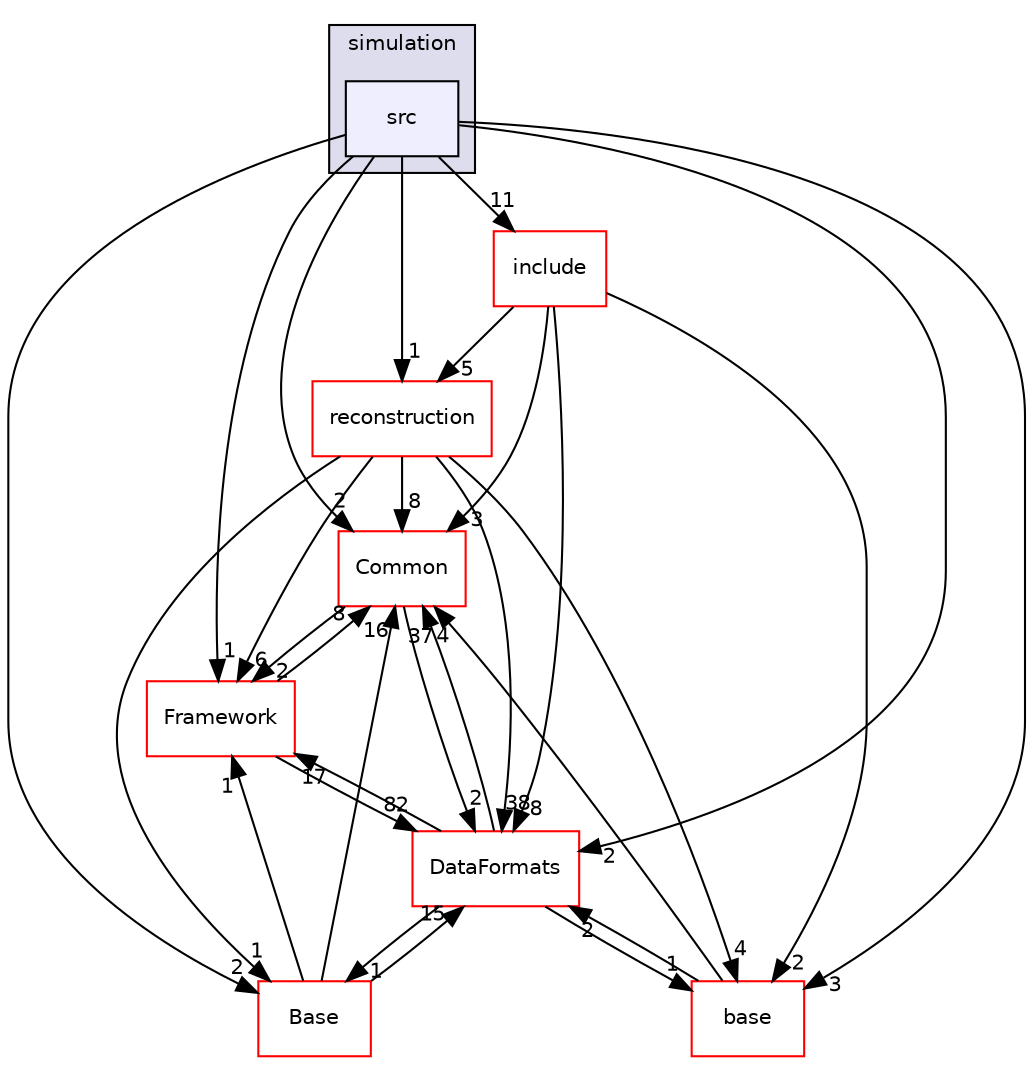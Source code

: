 digraph "/home/travis/build/AliceO2Group/AliceO2/Detectors/ITSMFT/common/simulation/src" {
  bgcolor=transparent;
  compound=true
  node [ fontsize="10", fontname="Helvetica"];
  edge [ labelfontsize="10", labelfontname="Helvetica"];
  subgraph clusterdir_948e043a2a9c0d8c3d26178da976c005 {
    graph [ bgcolor="#ddddee", pencolor="black", label="simulation" fontname="Helvetica", fontsize="10", URL="dir_948e043a2a9c0d8c3d26178da976c005.html"]
  dir_36f9785b6e7879c93ce113c7573e321a [shape=box, label="src", style="filled", fillcolor="#eeeeff", pencolor="black", URL="dir_36f9785b6e7879c93ce113c7573e321a.html"];
  }
  dir_2174d8cbbd82d5c404dd04814f845a3a [shape=box label="reconstruction" color="red" URL="dir_2174d8cbbd82d5c404dd04814f845a3a.html"];
  dir_4ab6b4cc6a7edbff49100e9123df213f [shape=box label="Common" color="red" URL="dir_4ab6b4cc6a7edbff49100e9123df213f.html"];
  dir_aece0de4a924a7db153b75165d0988be [shape=box label="include" color="red" URL="dir_aece0de4a924a7db153b75165d0988be.html"];
  dir_37c90836491b695b472bf98d1be8336b [shape=box label="Base" color="red" URL="dir_37c90836491b695b472bf98d1be8336b.html"];
  dir_7c9998090bca7c4aa89c05dd66fe73f5 [shape=box label="base" color="red" URL="dir_7c9998090bca7c4aa89c05dd66fe73f5.html"];
  dir_bcbb2cf9a3d3d83e5515c82071a07177 [shape=box label="Framework" color="red" URL="dir_bcbb2cf9a3d3d83e5515c82071a07177.html"];
  dir_2171f7ec022c5423887b07c69b2f5b48 [shape=box label="DataFormats" color="red" URL="dir_2171f7ec022c5423887b07c69b2f5b48.html"];
  dir_2174d8cbbd82d5c404dd04814f845a3a->dir_4ab6b4cc6a7edbff49100e9123df213f [headlabel="8", labeldistance=1.5 headhref="dir_000368_000031.html"];
  dir_2174d8cbbd82d5c404dd04814f845a3a->dir_37c90836491b695b472bf98d1be8336b [headlabel="1", labeldistance=1.5 headhref="dir_000368_000275.html"];
  dir_2174d8cbbd82d5c404dd04814f845a3a->dir_7c9998090bca7c4aa89c05dd66fe73f5 [headlabel="4", labeldistance=1.5 headhref="dir_000368_000508.html"];
  dir_2174d8cbbd82d5c404dd04814f845a3a->dir_bcbb2cf9a3d3d83e5515c82071a07177 [headlabel="6", labeldistance=1.5 headhref="dir_000368_000015.html"];
  dir_2174d8cbbd82d5c404dd04814f845a3a->dir_2171f7ec022c5423887b07c69b2f5b48 [headlabel="38", labeldistance=1.5 headhref="dir_000368_000080.html"];
  dir_36f9785b6e7879c93ce113c7573e321a->dir_2174d8cbbd82d5c404dd04814f845a3a [headlabel="1", labeldistance=1.5 headhref="dir_000070_000368.html"];
  dir_36f9785b6e7879c93ce113c7573e321a->dir_4ab6b4cc6a7edbff49100e9123df213f [headlabel="2", labeldistance=1.5 headhref="dir_000070_000031.html"];
  dir_36f9785b6e7879c93ce113c7573e321a->dir_aece0de4a924a7db153b75165d0988be [headlabel="11", labeldistance=1.5 headhref="dir_000070_000067.html"];
  dir_36f9785b6e7879c93ce113c7573e321a->dir_37c90836491b695b472bf98d1be8336b [headlabel="2", labeldistance=1.5 headhref="dir_000070_000275.html"];
  dir_36f9785b6e7879c93ce113c7573e321a->dir_7c9998090bca7c4aa89c05dd66fe73f5 [headlabel="3", labeldistance=1.5 headhref="dir_000070_000508.html"];
  dir_36f9785b6e7879c93ce113c7573e321a->dir_bcbb2cf9a3d3d83e5515c82071a07177 [headlabel="1", labeldistance=1.5 headhref="dir_000070_000015.html"];
  dir_36f9785b6e7879c93ce113c7573e321a->dir_2171f7ec022c5423887b07c69b2f5b48 [headlabel="2", labeldistance=1.5 headhref="dir_000070_000080.html"];
  dir_4ab6b4cc6a7edbff49100e9123df213f->dir_bcbb2cf9a3d3d83e5515c82071a07177 [headlabel="2", labeldistance=1.5 headhref="dir_000031_000015.html"];
  dir_4ab6b4cc6a7edbff49100e9123df213f->dir_2171f7ec022c5423887b07c69b2f5b48 [headlabel="2", labeldistance=1.5 headhref="dir_000031_000080.html"];
  dir_aece0de4a924a7db153b75165d0988be->dir_2174d8cbbd82d5c404dd04814f845a3a [headlabel="5", labeldistance=1.5 headhref="dir_000067_000368.html"];
  dir_aece0de4a924a7db153b75165d0988be->dir_4ab6b4cc6a7edbff49100e9123df213f [headlabel="3", labeldistance=1.5 headhref="dir_000067_000031.html"];
  dir_aece0de4a924a7db153b75165d0988be->dir_7c9998090bca7c4aa89c05dd66fe73f5 [headlabel="2", labeldistance=1.5 headhref="dir_000067_000508.html"];
  dir_aece0de4a924a7db153b75165d0988be->dir_2171f7ec022c5423887b07c69b2f5b48 [headlabel="8", labeldistance=1.5 headhref="dir_000067_000080.html"];
  dir_37c90836491b695b472bf98d1be8336b->dir_4ab6b4cc6a7edbff49100e9123df213f [headlabel="16", labeldistance=1.5 headhref="dir_000275_000031.html"];
  dir_37c90836491b695b472bf98d1be8336b->dir_bcbb2cf9a3d3d83e5515c82071a07177 [headlabel="1", labeldistance=1.5 headhref="dir_000275_000015.html"];
  dir_37c90836491b695b472bf98d1be8336b->dir_2171f7ec022c5423887b07c69b2f5b48 [headlabel="15", labeldistance=1.5 headhref="dir_000275_000080.html"];
  dir_7c9998090bca7c4aa89c05dd66fe73f5->dir_4ab6b4cc6a7edbff49100e9123df213f [headlabel="4", labeldistance=1.5 headhref="dir_000508_000031.html"];
  dir_7c9998090bca7c4aa89c05dd66fe73f5->dir_2171f7ec022c5423887b07c69b2f5b48 [headlabel="2", labeldistance=1.5 headhref="dir_000508_000080.html"];
  dir_bcbb2cf9a3d3d83e5515c82071a07177->dir_4ab6b4cc6a7edbff49100e9123df213f [headlabel="8", labeldistance=1.5 headhref="dir_000015_000031.html"];
  dir_bcbb2cf9a3d3d83e5515c82071a07177->dir_2171f7ec022c5423887b07c69b2f5b48 [headlabel="82", labeldistance=1.5 headhref="dir_000015_000080.html"];
  dir_2171f7ec022c5423887b07c69b2f5b48->dir_4ab6b4cc6a7edbff49100e9123df213f [headlabel="37", labeldistance=1.5 headhref="dir_000080_000031.html"];
  dir_2171f7ec022c5423887b07c69b2f5b48->dir_37c90836491b695b472bf98d1be8336b [headlabel="1", labeldistance=1.5 headhref="dir_000080_000275.html"];
  dir_2171f7ec022c5423887b07c69b2f5b48->dir_7c9998090bca7c4aa89c05dd66fe73f5 [headlabel="1", labeldistance=1.5 headhref="dir_000080_000508.html"];
  dir_2171f7ec022c5423887b07c69b2f5b48->dir_bcbb2cf9a3d3d83e5515c82071a07177 [headlabel="17", labeldistance=1.5 headhref="dir_000080_000015.html"];
}
